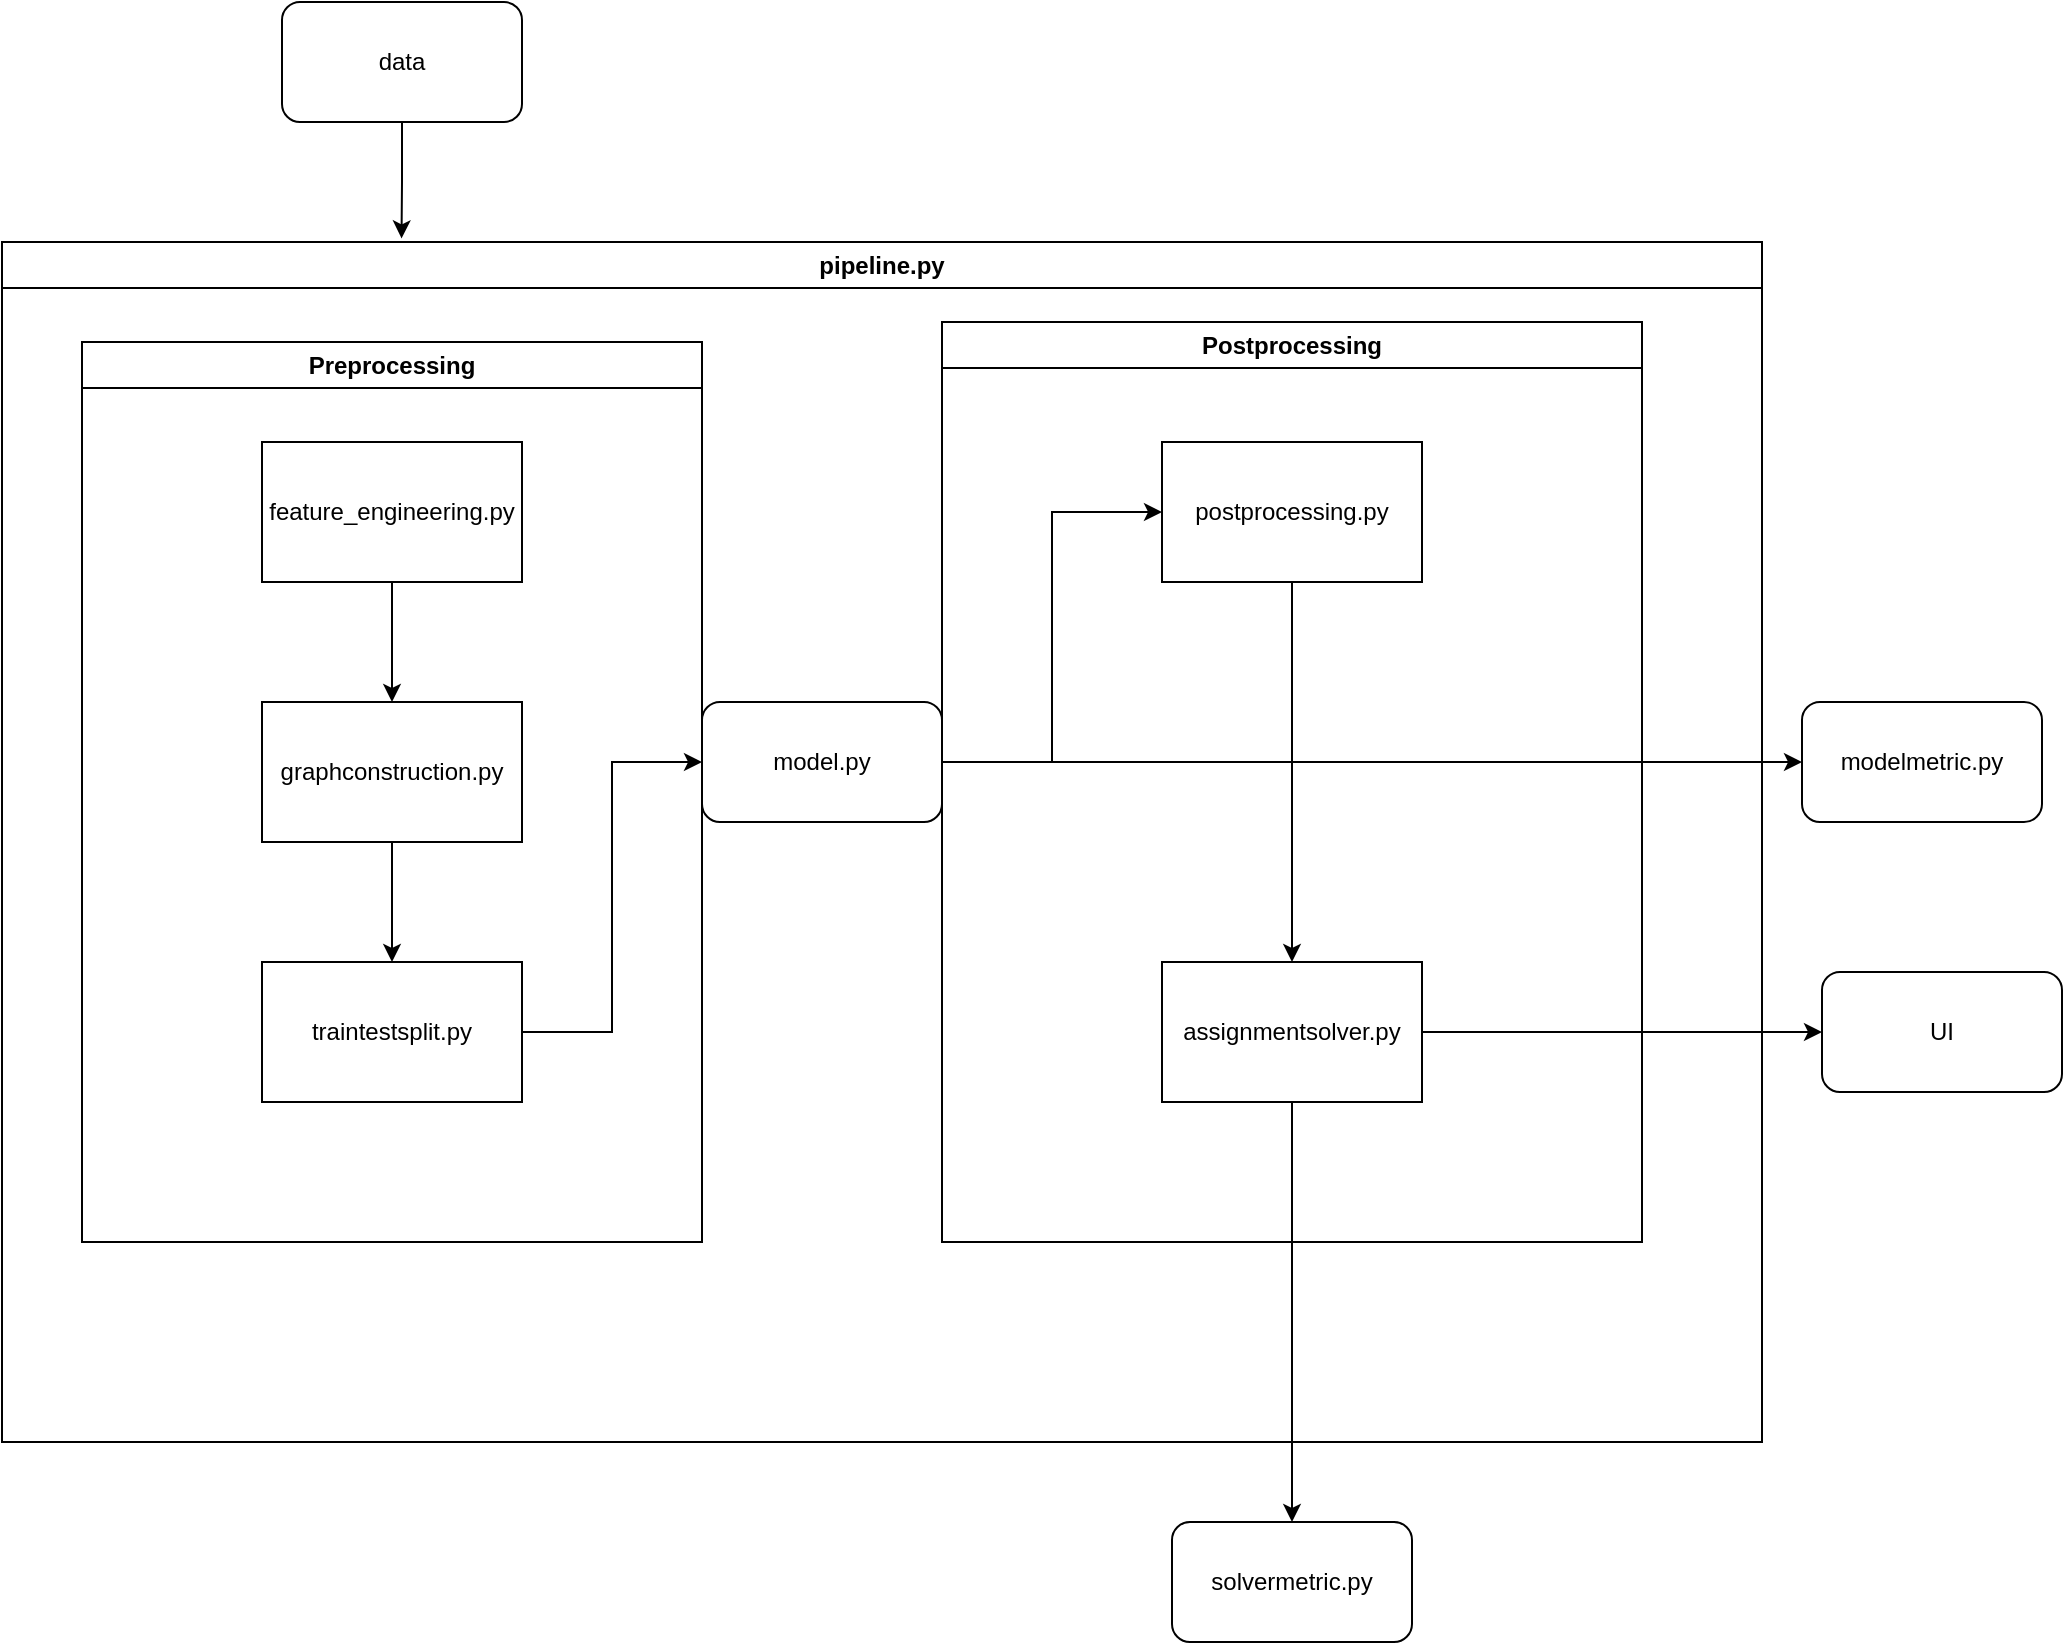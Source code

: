 <mxfile version="27.0.9">
  <diagram name="Page-1" id="B8bBv2wPnKgHa1u2YiCP">
    <mxGraphModel dx="2916" dy="1137" grid="1" gridSize="10" guides="1" tooltips="1" connect="1" arrows="1" fold="1" page="1" pageScale="1" pageWidth="850" pageHeight="1100" math="0" shadow="0">
      <root>
        <mxCell id="0" />
        <mxCell id="1" parent="0" />
        <mxCell id="o6fUnKGNxynarfD-Ly8b-1" value="Preprocessing" style="swimlane;whiteSpace=wrap;html=1;" vertex="1" parent="1">
          <mxGeometry x="-380" y="220" width="310" height="450" as="geometry" />
        </mxCell>
        <mxCell id="o6fUnKGNxynarfD-Ly8b-19" style="edgeStyle=orthogonalEdgeStyle;rounded=0;orthogonalLoop=1;jettySize=auto;html=1;entryX=0.5;entryY=0;entryDx=0;entryDy=0;" edge="1" parent="o6fUnKGNxynarfD-Ly8b-1" source="o6fUnKGNxynarfD-Ly8b-4" target="o6fUnKGNxynarfD-Ly8b-6">
          <mxGeometry relative="1" as="geometry" />
        </mxCell>
        <mxCell id="o6fUnKGNxynarfD-Ly8b-4" value="feature_engineering.py" style="rounded=0;whiteSpace=wrap;html=1;" vertex="1" parent="o6fUnKGNxynarfD-Ly8b-1">
          <mxGeometry x="90" y="50" width="130" height="70" as="geometry" />
        </mxCell>
        <mxCell id="o6fUnKGNxynarfD-Ly8b-20" style="edgeStyle=orthogonalEdgeStyle;rounded=0;orthogonalLoop=1;jettySize=auto;html=1;entryX=0.5;entryY=0;entryDx=0;entryDy=0;" edge="1" parent="o6fUnKGNxynarfD-Ly8b-1" source="o6fUnKGNxynarfD-Ly8b-6" target="o6fUnKGNxynarfD-Ly8b-10">
          <mxGeometry relative="1" as="geometry" />
        </mxCell>
        <mxCell id="o6fUnKGNxynarfD-Ly8b-6" value="graphconstruction.py" style="rounded=0;whiteSpace=wrap;html=1;" vertex="1" parent="o6fUnKGNxynarfD-Ly8b-1">
          <mxGeometry x="90" y="180" width="130" height="70" as="geometry" />
        </mxCell>
        <mxCell id="o6fUnKGNxynarfD-Ly8b-10" value="traintestsplit.py" style="rounded=0;whiteSpace=wrap;html=1;" vertex="1" parent="o6fUnKGNxynarfD-Ly8b-1">
          <mxGeometry x="90" y="310" width="130" height="70" as="geometry" />
        </mxCell>
        <mxCell id="o6fUnKGNxynarfD-Ly8b-3" value="Postprocessing" style="swimlane;whiteSpace=wrap;html=1;" vertex="1" parent="1">
          <mxGeometry x="50" y="210" width="350" height="460" as="geometry" />
        </mxCell>
        <mxCell id="o6fUnKGNxynarfD-Ly8b-21" style="edgeStyle=orthogonalEdgeStyle;rounded=0;orthogonalLoop=1;jettySize=auto;html=1;entryX=0.5;entryY=0;entryDx=0;entryDy=0;" edge="1" parent="o6fUnKGNxynarfD-Ly8b-3" source="o6fUnKGNxynarfD-Ly8b-14" target="o6fUnKGNxynarfD-Ly8b-15">
          <mxGeometry relative="1" as="geometry" />
        </mxCell>
        <mxCell id="o6fUnKGNxynarfD-Ly8b-14" value="postprocessing.py" style="rounded=0;whiteSpace=wrap;html=1;" vertex="1" parent="o6fUnKGNxynarfD-Ly8b-3">
          <mxGeometry x="110" y="60" width="130" height="70" as="geometry" />
        </mxCell>
        <mxCell id="o6fUnKGNxynarfD-Ly8b-30" style="edgeStyle=orthogonalEdgeStyle;rounded=0;orthogonalLoop=1;jettySize=auto;html=1;" edge="1" parent="o6fUnKGNxynarfD-Ly8b-3" source="o6fUnKGNxynarfD-Ly8b-15">
          <mxGeometry relative="1" as="geometry">
            <mxPoint x="175" y="600" as="targetPoint" />
          </mxGeometry>
        </mxCell>
        <mxCell id="o6fUnKGNxynarfD-Ly8b-15" value="assignmentsolver.py" style="rounded=0;whiteSpace=wrap;html=1;" vertex="1" parent="o6fUnKGNxynarfD-Ly8b-3">
          <mxGeometry x="110" y="320" width="130" height="70" as="geometry" />
        </mxCell>
        <mxCell id="o6fUnKGNxynarfD-Ly8b-17" style="edgeStyle=orthogonalEdgeStyle;rounded=0;orthogonalLoop=1;jettySize=auto;html=1;entryX=0;entryY=0.5;entryDx=0;entryDy=0;" edge="1" parent="1" source="o6fUnKGNxynarfD-Ly8b-13" target="o6fUnKGNxynarfD-Ly8b-14">
          <mxGeometry relative="1" as="geometry" />
        </mxCell>
        <mxCell id="o6fUnKGNxynarfD-Ly8b-28" style="edgeStyle=orthogonalEdgeStyle;rounded=0;orthogonalLoop=1;jettySize=auto;html=1;entryX=0;entryY=0.5;entryDx=0;entryDy=0;" edge="1" parent="1" source="o6fUnKGNxynarfD-Ly8b-13" target="o6fUnKGNxynarfD-Ly8b-29">
          <mxGeometry relative="1" as="geometry">
            <mxPoint x="510" y="430" as="targetPoint" />
          </mxGeometry>
        </mxCell>
        <mxCell id="o6fUnKGNxynarfD-Ly8b-13" value="model.py" style="rounded=1;whiteSpace=wrap;html=1;" vertex="1" parent="1">
          <mxGeometry x="-70" y="400" width="120" height="60" as="geometry" />
        </mxCell>
        <mxCell id="o6fUnKGNxynarfD-Ly8b-16" style="edgeStyle=orthogonalEdgeStyle;rounded=0;orthogonalLoop=1;jettySize=auto;html=1;entryX=0;entryY=0.5;entryDx=0;entryDy=0;" edge="1" parent="1" source="o6fUnKGNxynarfD-Ly8b-10" target="o6fUnKGNxynarfD-Ly8b-13">
          <mxGeometry relative="1" as="geometry" />
        </mxCell>
        <mxCell id="o6fUnKGNxynarfD-Ly8b-23" value="UI" style="rounded=1;whiteSpace=wrap;html=1;" vertex="1" parent="1">
          <mxGeometry x="490" y="535" width="120" height="60" as="geometry" />
        </mxCell>
        <mxCell id="o6fUnKGNxynarfD-Ly8b-22" style="edgeStyle=orthogonalEdgeStyle;rounded=0;orthogonalLoop=1;jettySize=auto;html=1;" edge="1" parent="1" source="o6fUnKGNxynarfD-Ly8b-15" target="o6fUnKGNxynarfD-Ly8b-23">
          <mxGeometry relative="1" as="geometry">
            <mxPoint x="470" y="565" as="targetPoint" />
          </mxGeometry>
        </mxCell>
        <mxCell id="o6fUnKGNxynarfD-Ly8b-24" value="pipeline.py" style="swimlane;whiteSpace=wrap;html=1;" vertex="1" parent="1">
          <mxGeometry x="-420" y="170" width="880" height="600" as="geometry" />
        </mxCell>
        <mxCell id="o6fUnKGNxynarfD-Ly8b-25" value="data" style="rounded=1;whiteSpace=wrap;html=1;" vertex="1" parent="1">
          <mxGeometry x="-280" y="50" width="120" height="60" as="geometry" />
        </mxCell>
        <mxCell id="o6fUnKGNxynarfD-Ly8b-27" style="edgeStyle=orthogonalEdgeStyle;rounded=0;orthogonalLoop=1;jettySize=auto;html=1;entryX=0.227;entryY=-0.003;entryDx=0;entryDy=0;entryPerimeter=0;" edge="1" parent="1" source="o6fUnKGNxynarfD-Ly8b-25" target="o6fUnKGNxynarfD-Ly8b-24">
          <mxGeometry relative="1" as="geometry" />
        </mxCell>
        <mxCell id="o6fUnKGNxynarfD-Ly8b-29" value="modelmetric.py" style="rounded=1;whiteSpace=wrap;html=1;" vertex="1" parent="1">
          <mxGeometry x="480" y="400" width="120" height="60" as="geometry" />
        </mxCell>
        <mxCell id="o6fUnKGNxynarfD-Ly8b-31" value="solvermetric.py" style="rounded=1;whiteSpace=wrap;html=1;" vertex="1" parent="1">
          <mxGeometry x="165" y="810" width="120" height="60" as="geometry" />
        </mxCell>
      </root>
    </mxGraphModel>
  </diagram>
</mxfile>

